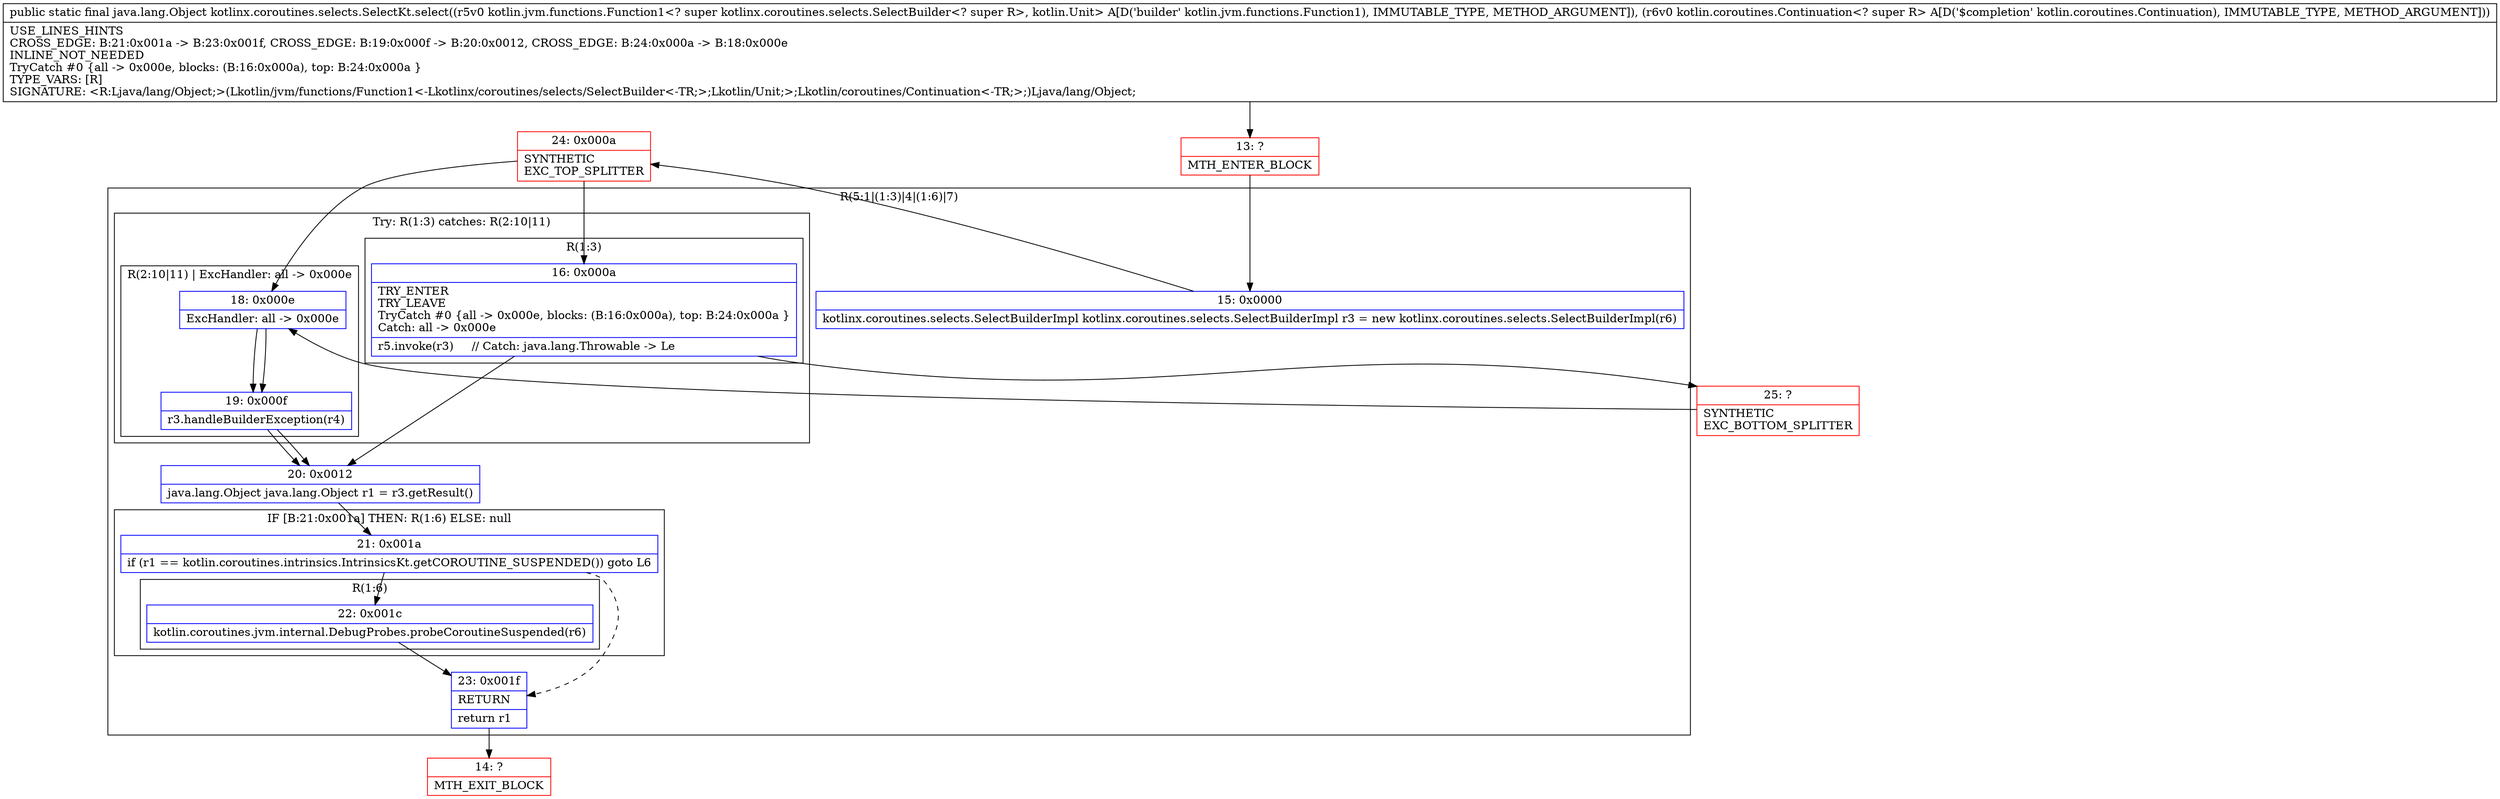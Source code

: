 digraph "CFG forkotlinx.coroutines.selects.SelectKt.select(Lkotlin\/jvm\/functions\/Function1;Lkotlin\/coroutines\/Continuation;)Ljava\/lang\/Object;" {
subgraph cluster_Region_1173977790 {
label = "R(5:1|(1:3)|4|(1:6)|7)";
node [shape=record,color=blue];
Node_15 [shape=record,label="{15\:\ 0x0000|kotlinx.coroutines.selects.SelectBuilderImpl kotlinx.coroutines.selects.SelectBuilderImpl r3 = new kotlinx.coroutines.selects.SelectBuilderImpl(r6)\l}"];
subgraph cluster_TryCatchRegion_1341071805 {
label = "Try: R(1:3) catches: R(2:10|11)";
node [shape=record,color=blue];
subgraph cluster_Region_1249886118 {
label = "R(1:3)";
node [shape=record,color=blue];
Node_16 [shape=record,label="{16\:\ 0x000a|TRY_ENTER\lTRY_LEAVE\lTryCatch #0 \{all \-\> 0x000e, blocks: (B:16:0x000a), top: B:24:0x000a \}\lCatch: all \-\> 0x000e\l|r5.invoke(r3)     \/\/ Catch: java.lang.Throwable \-\> Le\l}"];
}
subgraph cluster_Region_1659713902 {
label = "R(2:10|11) | ExcHandler: all \-\> 0x000e\l";
node [shape=record,color=blue];
Node_18 [shape=record,label="{18\:\ 0x000e|ExcHandler: all \-\> 0x000e\l}"];
Node_19 [shape=record,label="{19\:\ 0x000f|r3.handleBuilderException(r4)\l}"];
}
}
Node_20 [shape=record,label="{20\:\ 0x0012|java.lang.Object java.lang.Object r1 = r3.getResult()\l}"];
subgraph cluster_IfRegion_1211754679 {
label = "IF [B:21:0x001a] THEN: R(1:6) ELSE: null";
node [shape=record,color=blue];
Node_21 [shape=record,label="{21\:\ 0x001a|if (r1 == kotlin.coroutines.intrinsics.IntrinsicsKt.getCOROUTINE_SUSPENDED()) goto L6\l}"];
subgraph cluster_Region_987173524 {
label = "R(1:6)";
node [shape=record,color=blue];
Node_22 [shape=record,label="{22\:\ 0x001c|kotlin.coroutines.jvm.internal.DebugProbes.probeCoroutineSuspended(r6)\l}"];
}
}
Node_23 [shape=record,label="{23\:\ 0x001f|RETURN\l|return r1\l}"];
}
subgraph cluster_Region_1659713902 {
label = "R(2:10|11) | ExcHandler: all \-\> 0x000e\l";
node [shape=record,color=blue];
Node_18 [shape=record,label="{18\:\ 0x000e|ExcHandler: all \-\> 0x000e\l}"];
Node_19 [shape=record,label="{19\:\ 0x000f|r3.handleBuilderException(r4)\l}"];
}
Node_13 [shape=record,color=red,label="{13\:\ ?|MTH_ENTER_BLOCK\l}"];
Node_24 [shape=record,color=red,label="{24\:\ 0x000a|SYNTHETIC\lEXC_TOP_SPLITTER\l}"];
Node_14 [shape=record,color=red,label="{14\:\ ?|MTH_EXIT_BLOCK\l}"];
Node_25 [shape=record,color=red,label="{25\:\ ?|SYNTHETIC\lEXC_BOTTOM_SPLITTER\l}"];
MethodNode[shape=record,label="{public static final java.lang.Object kotlinx.coroutines.selects.SelectKt.select((r5v0 kotlin.jvm.functions.Function1\<? super kotlinx.coroutines.selects.SelectBuilder\<? super R\>, kotlin.Unit\> A[D('builder' kotlin.jvm.functions.Function1), IMMUTABLE_TYPE, METHOD_ARGUMENT]), (r6v0 kotlin.coroutines.Continuation\<? super R\> A[D('$completion' kotlin.coroutines.Continuation), IMMUTABLE_TYPE, METHOD_ARGUMENT]))  | USE_LINES_HINTS\lCROSS_EDGE: B:21:0x001a \-\> B:23:0x001f, CROSS_EDGE: B:19:0x000f \-\> B:20:0x0012, CROSS_EDGE: B:24:0x000a \-\> B:18:0x000e\lINLINE_NOT_NEEDED\lTryCatch #0 \{all \-\> 0x000e, blocks: (B:16:0x000a), top: B:24:0x000a \}\lTYPE_VARS: [R]\lSIGNATURE: \<R:Ljava\/lang\/Object;\>(Lkotlin\/jvm\/functions\/Function1\<\-Lkotlinx\/coroutines\/selects\/SelectBuilder\<\-TR;\>;Lkotlin\/Unit;\>;Lkotlin\/coroutines\/Continuation\<\-TR;\>;)Ljava\/lang\/Object;\l}"];
MethodNode -> Node_13;Node_15 -> Node_24;
Node_16 -> Node_20;
Node_16 -> Node_25;
Node_18 -> Node_19;
Node_19 -> Node_20;
Node_20 -> Node_21;
Node_21 -> Node_22;
Node_21 -> Node_23[style=dashed];
Node_22 -> Node_23;
Node_23 -> Node_14;
Node_18 -> Node_19;
Node_19 -> Node_20;
Node_13 -> Node_15;
Node_24 -> Node_16;
Node_24 -> Node_18;
Node_25 -> Node_18;
}


